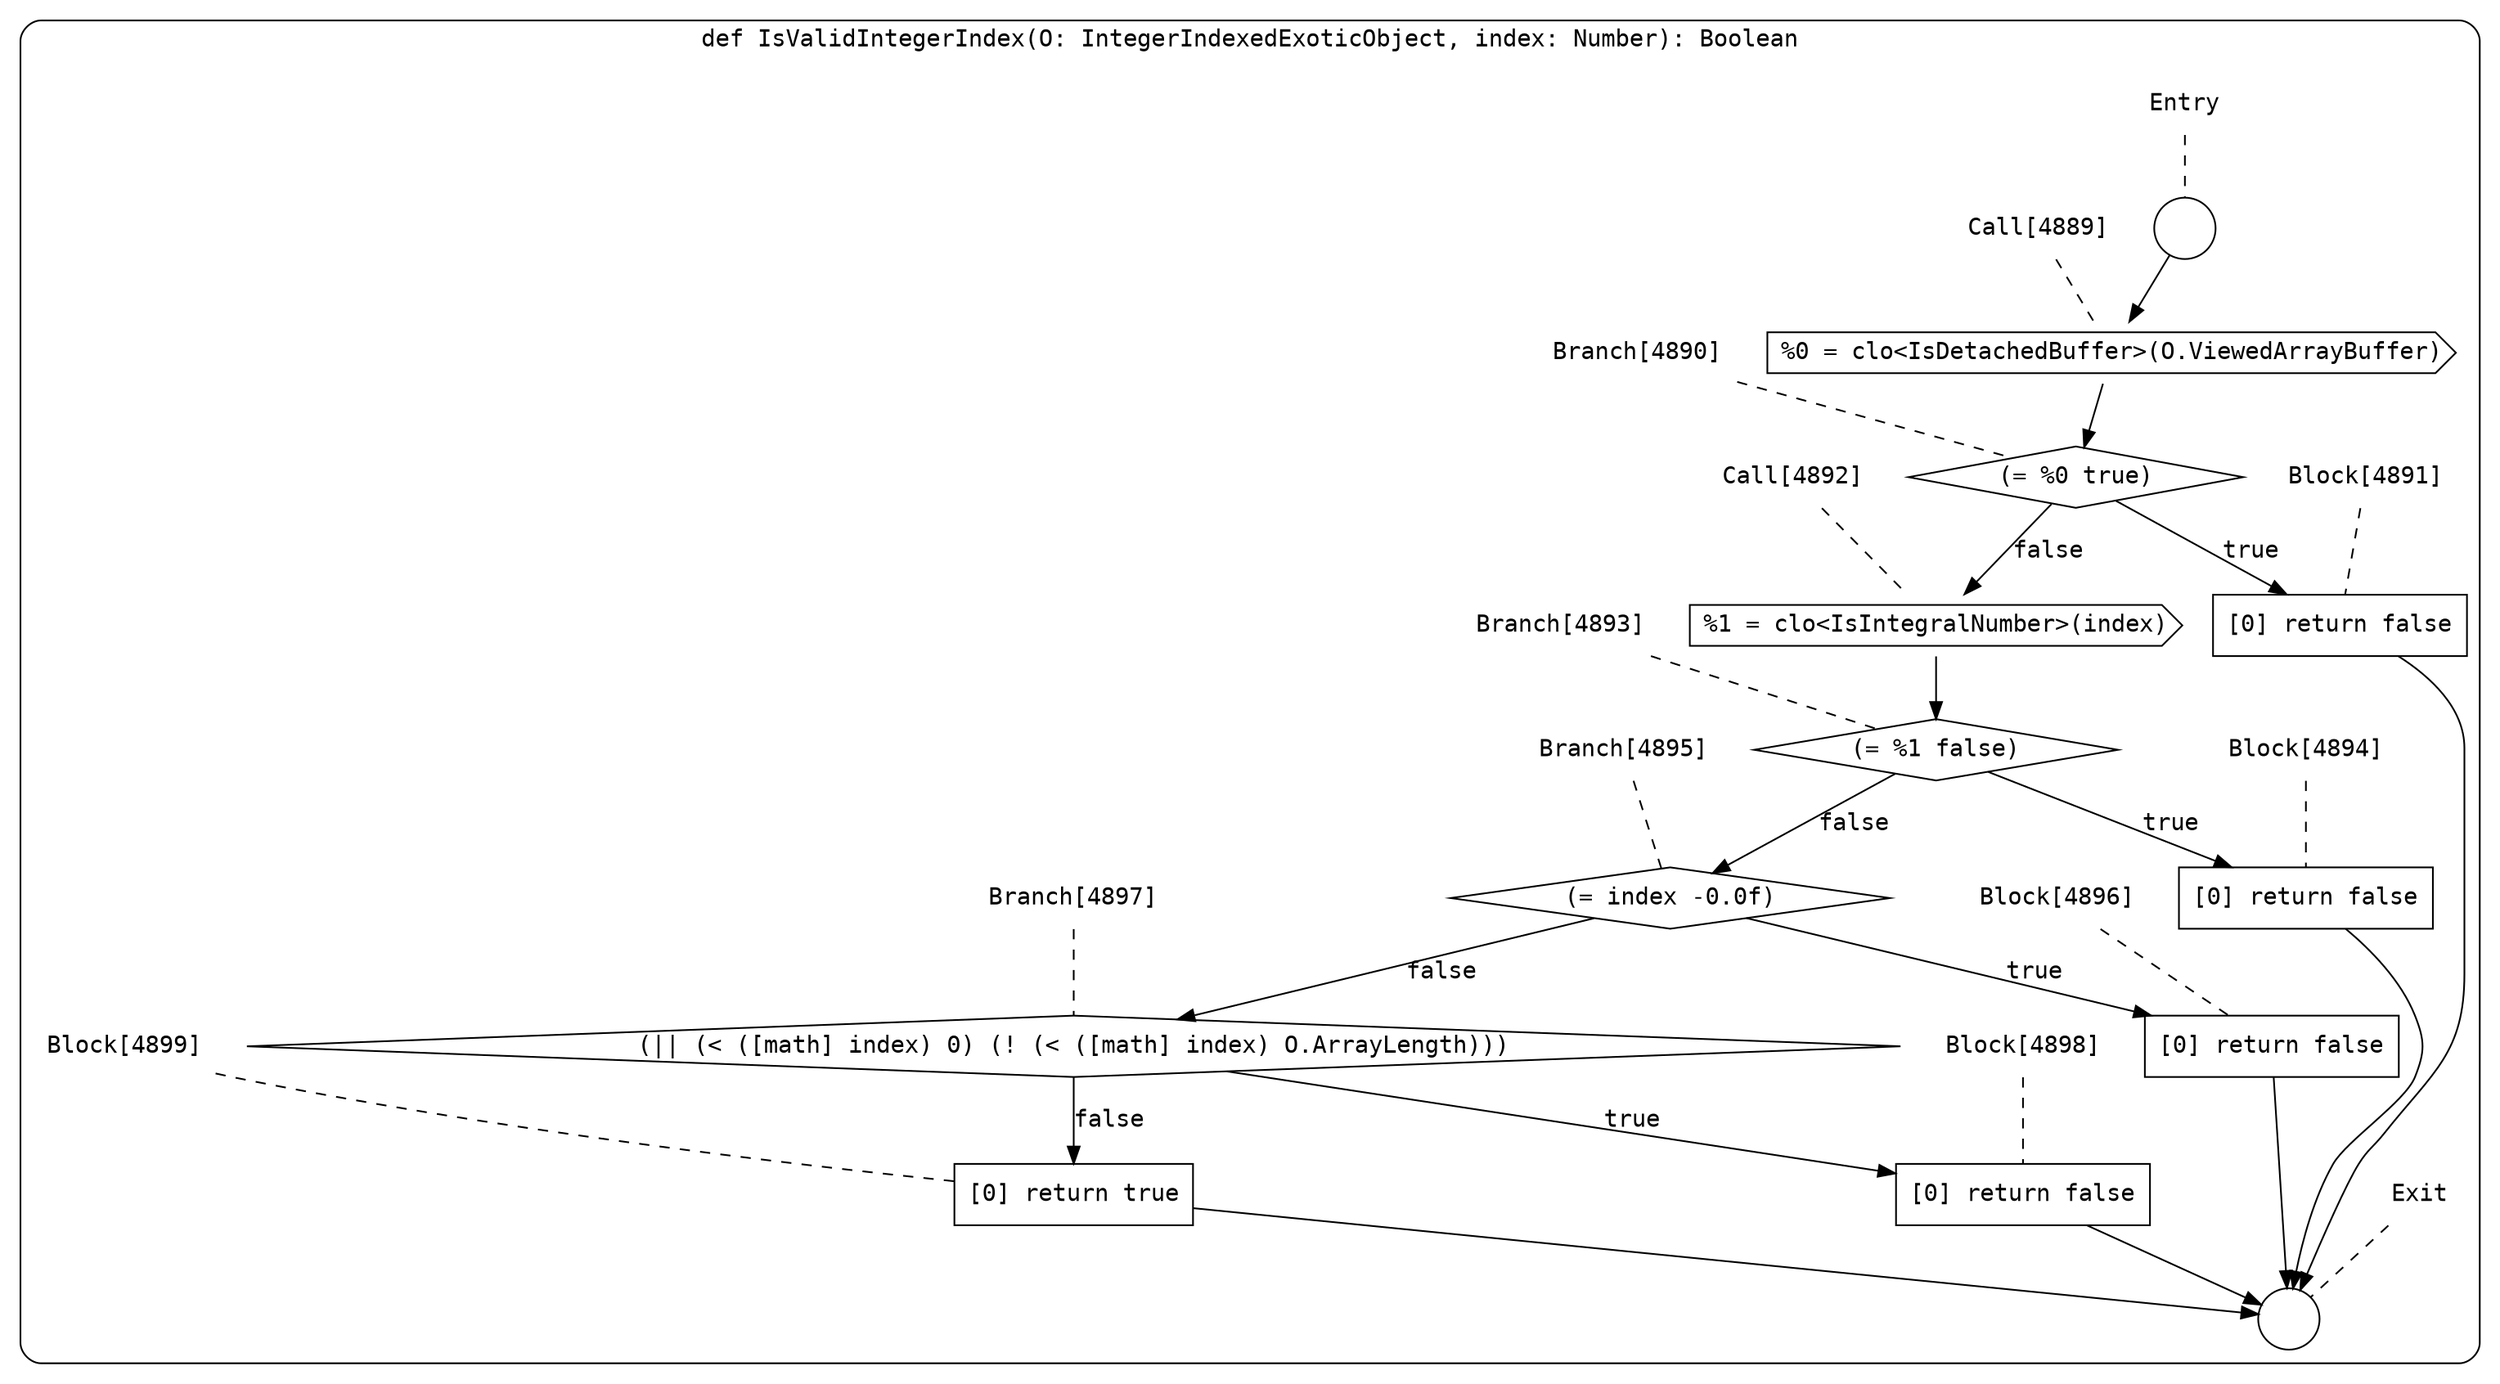 digraph {
  graph [fontname = "Consolas"]
  node [fontname = "Consolas"]
  edge [fontname = "Consolas"]
  subgraph cluster1133 {
    label = "def IsValidIntegerIndex(O: IntegerIndexedExoticObject, index: Number): Boolean"
    style = rounded
    cluster1133_entry_name [shape=none, label=<<font color="black">Entry</font>>]
    cluster1133_entry_name -> cluster1133_entry [arrowhead=none, color="black", style=dashed]
    cluster1133_entry [shape=circle label=" " color="black" fillcolor="white" style=filled]
    cluster1133_entry -> node4889 [color="black"]
    cluster1133_exit_name [shape=none, label=<<font color="black">Exit</font>>]
    cluster1133_exit_name -> cluster1133_exit [arrowhead=none, color="black", style=dashed]
    cluster1133_exit [shape=circle label=" " color="black" fillcolor="white" style=filled]
    node4889_name [shape=none, label=<<font color="black">Call[4889]</font>>]
    node4889_name -> node4889 [arrowhead=none, color="black", style=dashed]
    node4889 [shape=cds, label=<<font color="black">%0 = clo&lt;IsDetachedBuffer&gt;(O.ViewedArrayBuffer)</font>> color="black" fillcolor="white", style=filled]
    node4889 -> node4890 [color="black"]
    node4890_name [shape=none, label=<<font color="black">Branch[4890]</font>>]
    node4890_name -> node4890 [arrowhead=none, color="black", style=dashed]
    node4890 [shape=diamond, label=<<font color="black">(= %0 true)</font>> color="black" fillcolor="white", style=filled]
    node4890 -> node4891 [label=<<font color="black">true</font>> color="black"]
    node4890 -> node4892 [label=<<font color="black">false</font>> color="black"]
    node4891_name [shape=none, label=<<font color="black">Block[4891]</font>>]
    node4891_name -> node4891 [arrowhead=none, color="black", style=dashed]
    node4891 [shape=box, label=<<font color="black">[0] return false<BR ALIGN="LEFT"/></font>> color="black" fillcolor="white", style=filled]
    node4891 -> cluster1133_exit [color="black"]
    node4892_name [shape=none, label=<<font color="black">Call[4892]</font>>]
    node4892_name -> node4892 [arrowhead=none, color="black", style=dashed]
    node4892 [shape=cds, label=<<font color="black">%1 = clo&lt;IsIntegralNumber&gt;(index)</font>> color="black" fillcolor="white", style=filled]
    node4892 -> node4893 [color="black"]
    node4893_name [shape=none, label=<<font color="black">Branch[4893]</font>>]
    node4893_name -> node4893 [arrowhead=none, color="black", style=dashed]
    node4893 [shape=diamond, label=<<font color="black">(= %1 false)</font>> color="black" fillcolor="white", style=filled]
    node4893 -> node4894 [label=<<font color="black">true</font>> color="black"]
    node4893 -> node4895 [label=<<font color="black">false</font>> color="black"]
    node4894_name [shape=none, label=<<font color="black">Block[4894]</font>>]
    node4894_name -> node4894 [arrowhead=none, color="black", style=dashed]
    node4894 [shape=box, label=<<font color="black">[0] return false<BR ALIGN="LEFT"/></font>> color="black" fillcolor="white", style=filled]
    node4894 -> cluster1133_exit [color="black"]
    node4895_name [shape=none, label=<<font color="black">Branch[4895]</font>>]
    node4895_name -> node4895 [arrowhead=none, color="black", style=dashed]
    node4895 [shape=diamond, label=<<font color="black">(= index -0.0f)</font>> color="black" fillcolor="white", style=filled]
    node4895 -> node4896 [label=<<font color="black">true</font>> color="black"]
    node4895 -> node4897 [label=<<font color="black">false</font>> color="black"]
    node4896_name [shape=none, label=<<font color="black">Block[4896]</font>>]
    node4896_name -> node4896 [arrowhead=none, color="black", style=dashed]
    node4896 [shape=box, label=<<font color="black">[0] return false<BR ALIGN="LEFT"/></font>> color="black" fillcolor="white", style=filled]
    node4896 -> cluster1133_exit [color="black"]
    node4897_name [shape=none, label=<<font color="black">Branch[4897]</font>>]
    node4897_name -> node4897 [arrowhead=none, color="black", style=dashed]
    node4897 [shape=diamond, label=<<font color="black">(|| (&lt; ([math] index) 0) (! (&lt; ([math] index) O.ArrayLength)))</font>> color="black" fillcolor="white", style=filled]
    node4897 -> node4898 [label=<<font color="black">true</font>> color="black"]
    node4897 -> node4899 [label=<<font color="black">false</font>> color="black"]
    node4898_name [shape=none, label=<<font color="black">Block[4898]</font>>]
    node4898_name -> node4898 [arrowhead=none, color="black", style=dashed]
    node4898 [shape=box, label=<<font color="black">[0] return false<BR ALIGN="LEFT"/></font>> color="black" fillcolor="white", style=filled]
    node4898 -> cluster1133_exit [color="black"]
    node4899_name [shape=none, label=<<font color="black">Block[4899]</font>>]
    node4899_name -> node4899 [arrowhead=none, color="black", style=dashed]
    node4899 [shape=box, label=<<font color="black">[0] return true<BR ALIGN="LEFT"/></font>> color="black" fillcolor="white", style=filled]
    node4899 -> cluster1133_exit [color="black"]
  }
}